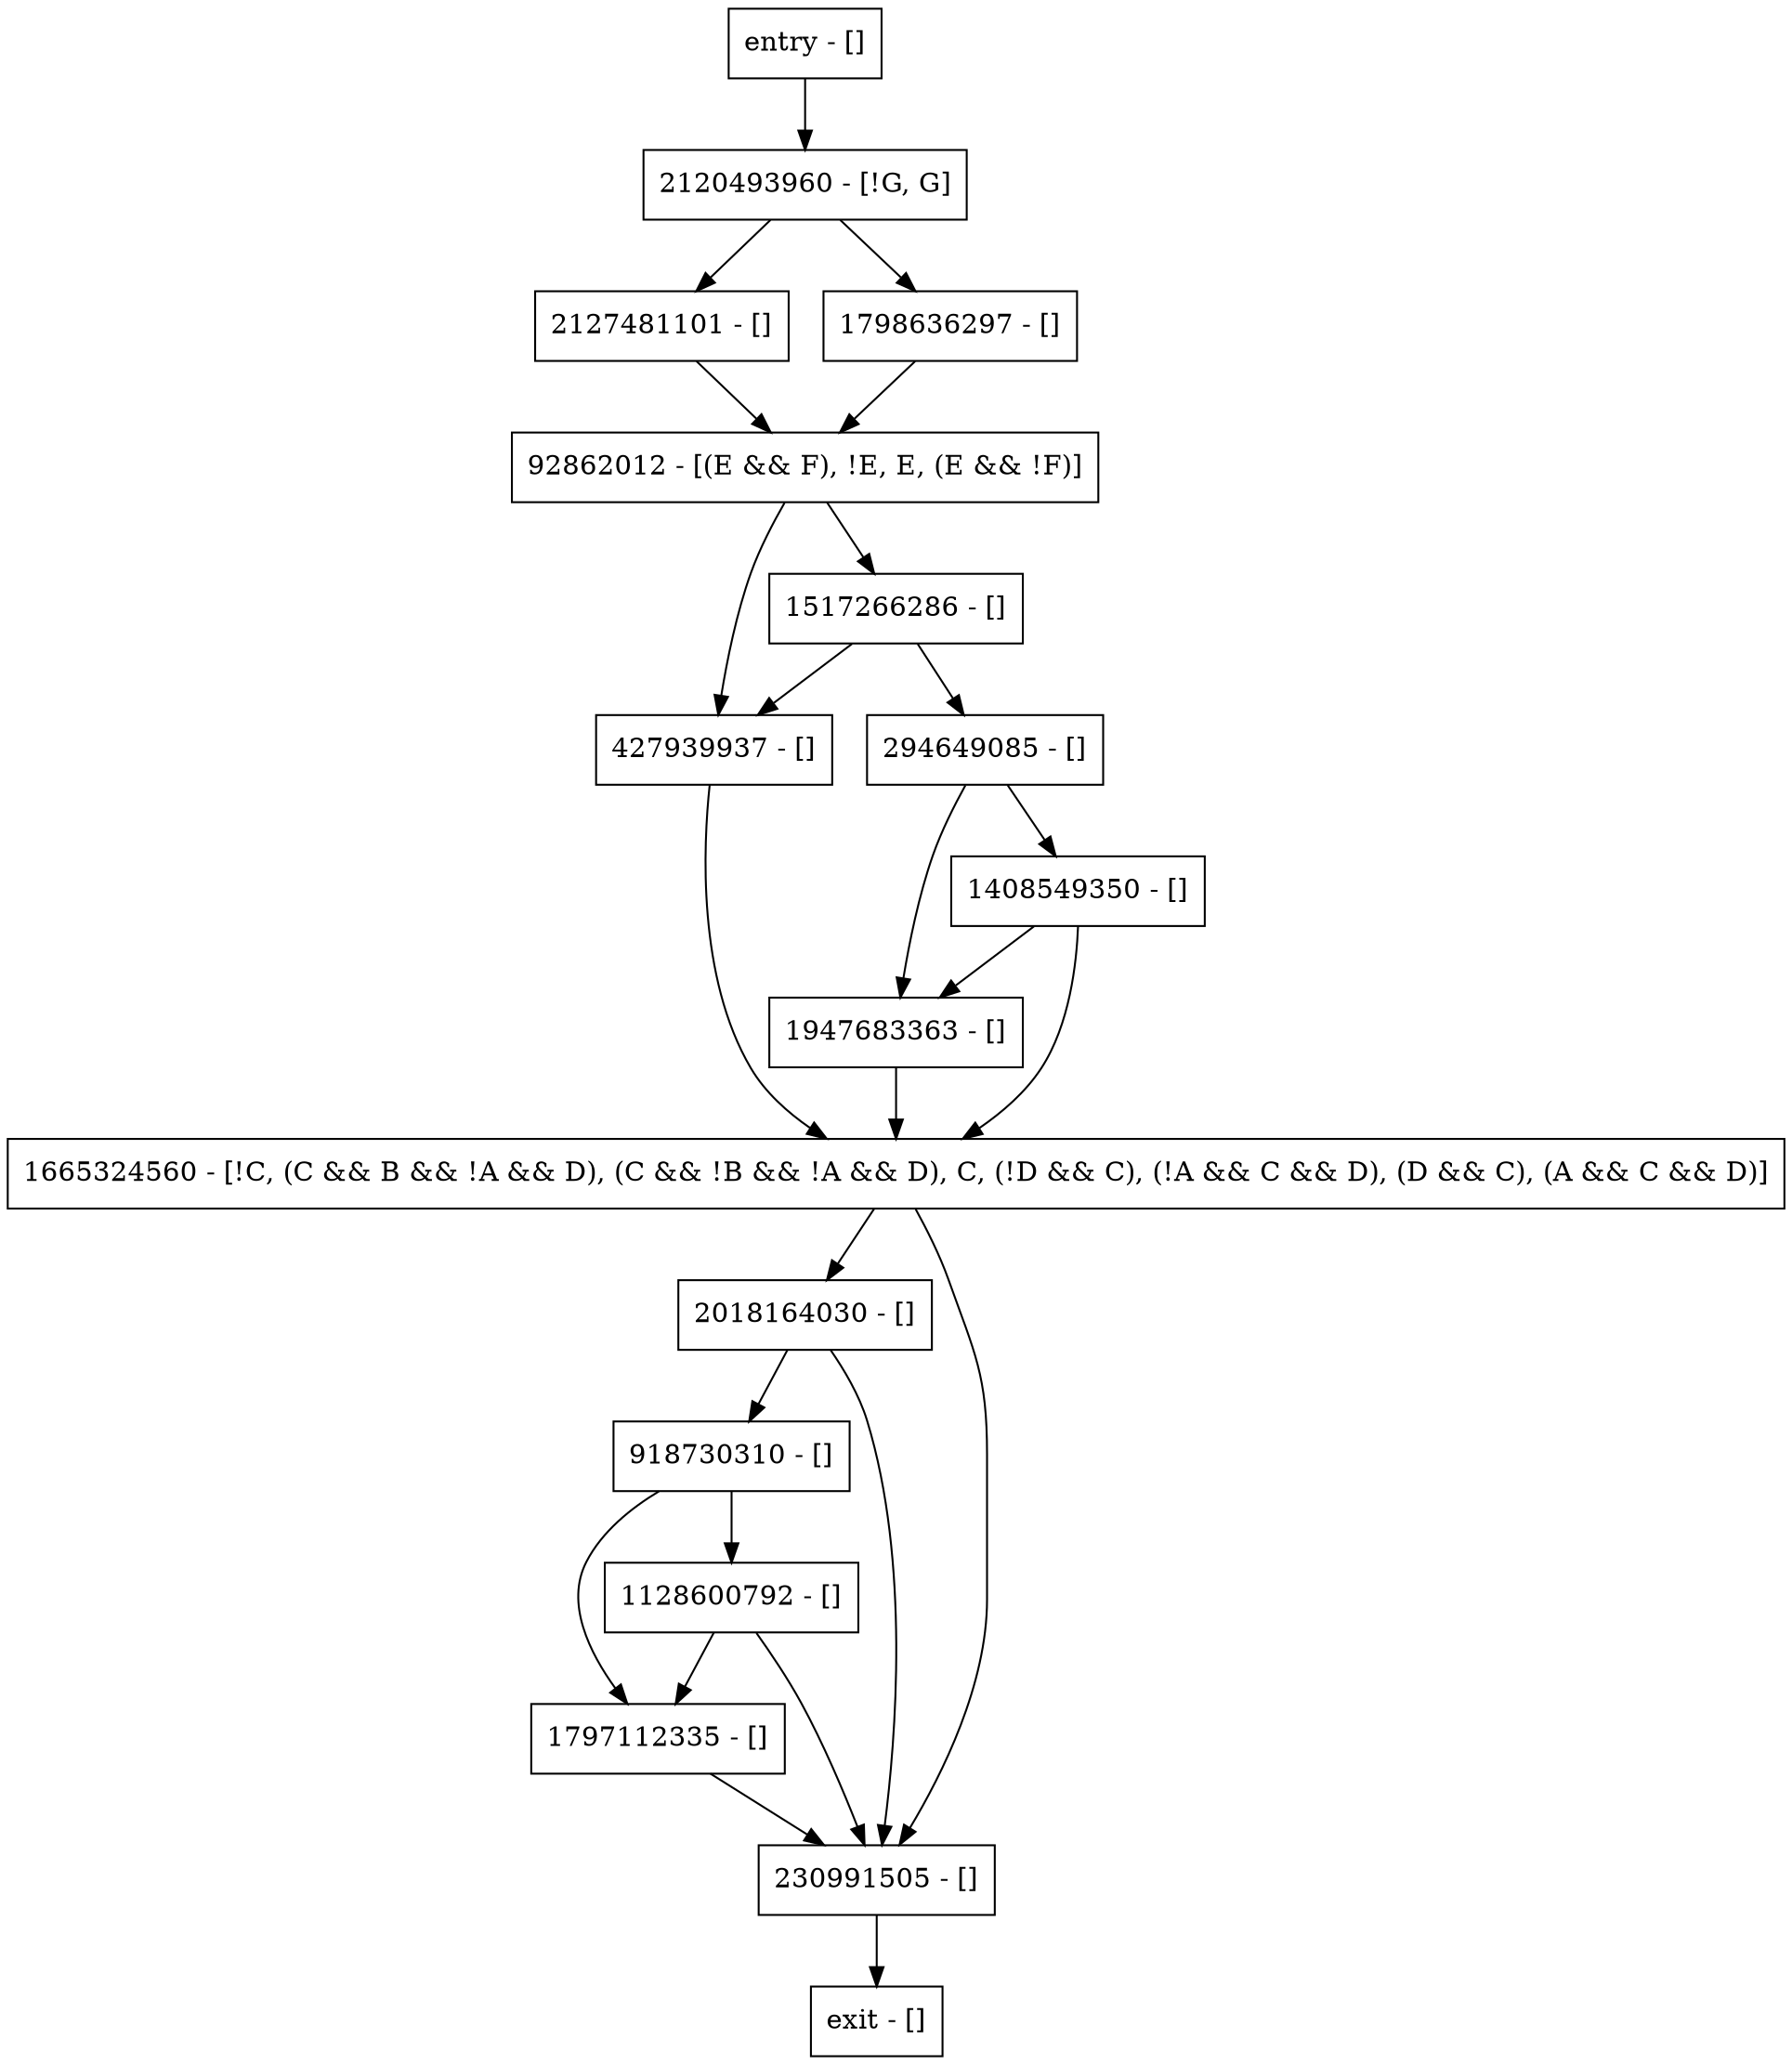 digraph main {
node [shape=record];
1128600792 [label="1128600792 - []"];
2127481101 [label="2127481101 - []"];
1797112335 [label="1797112335 - []"];
1517266286 [label="1517266286 - []"];
2120493960 [label="2120493960 - [!G, G]"];
1798636297 [label="1798636297 - []"];
92862012 [label="92862012 - [(E && F), !E, E, (E && !F)]"];
1408549350 [label="1408549350 - []"];
918730310 [label="918730310 - []"];
entry [label="entry - []"];
exit [label="exit - []"];
2018164030 [label="2018164030 - []"];
427939937 [label="427939937 - []"];
1947683363 [label="1947683363 - []"];
1665324560 [label="1665324560 - [!C, (C && B && !A && D), (C && !B && !A && D), C, (!D && C), (!A && C && D), (D && C), (A && C && D)]"];
230991505 [label="230991505 - []"];
294649085 [label="294649085 - []"];
entry;
exit;
1128600792 -> 1797112335;
1128600792 -> 230991505;
2127481101 -> 92862012;
1797112335 -> 230991505;
1517266286 -> 427939937;
1517266286 -> 294649085;
2120493960 -> 2127481101;
2120493960 -> 1798636297;
1798636297 -> 92862012;
92862012 -> 427939937;
92862012 -> 1517266286;
1408549350 -> 1947683363;
1408549350 -> 1665324560;
918730310 -> 1128600792;
918730310 -> 1797112335;
entry -> 2120493960;
2018164030 -> 230991505;
2018164030 -> 918730310;
427939937 -> 1665324560;
1947683363 -> 1665324560;
1665324560 -> 2018164030;
1665324560 -> 230991505;
230991505 -> exit;
294649085 -> 1947683363;
294649085 -> 1408549350;
}
